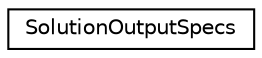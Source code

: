 digraph "Graphical Class Hierarchy"
{
 // LATEX_PDF_SIZE
  edge [fontname="Helvetica",fontsize="10",labelfontname="Helvetica",labelfontsize="10"];
  node [fontname="Helvetica",fontsize="10",shape=record];
  rankdir="LR";
  Node0 [label="SolutionOutputSpecs",height=0.2,width=0.4,color="black", fillcolor="white", style="filled",URL="$structoperations__research_1_1fz_1_1_solution_output_specs.html",tooltip=" "];
}
